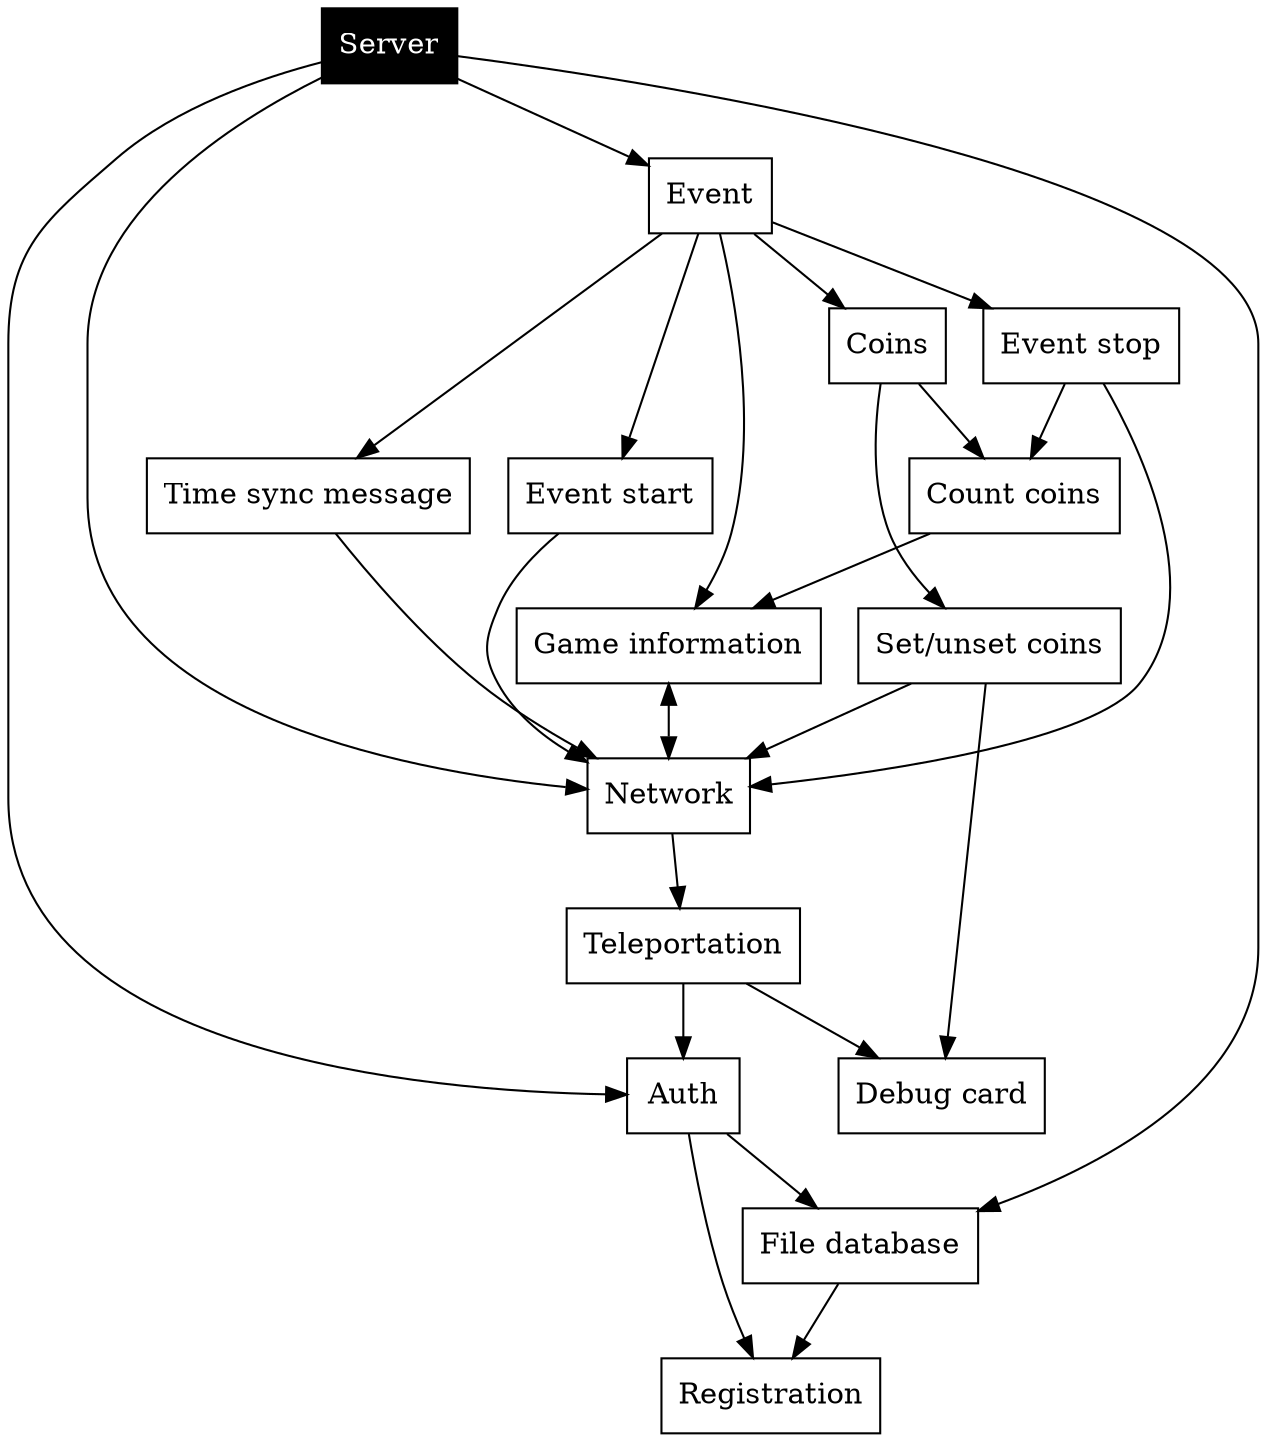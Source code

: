 digraph plan {
    node [shape=box];

    b_server   [label="Server" style=filled fillcolor=black fontcolor=white];
    b_network  [label="Network"];
    b_auth     [label="Auth"];
    b_database [label="File database"];
    b_register [label="Registration"];
    b_teleport [label="Teleportation"];
    b_event    [label="Event"];
    b_coins    [label="Coins"];
    b_count    [label="Count coins"];
    b_info     [label="Game information"];
    b_timeMsg  [label="Time sync message"];
    b_set      [label="Set/unset coins"];
    b_start    [label="Event start"];
    b_end      [label="Event stop"];
    b_debug    [label="Debug card"];

    b_server -> b_auth;
    b_server -> b_database;
    b_auth -> b_register;
    b_auth -> b_database;
    b_database -> b_register;
    b_server -> b_network;
    b_network -> b_teleport;
    b_teleport -> b_auth;
    b_server -> b_event;
    b_event -> b_start;
    b_event -> b_end;
    b_event -> b_info;
    b_event -> b_coins;
    b_event -> b_timeMsg;
    b_coins -> b_set;
    b_coins -> b_count;
    b_count -> b_info;
    b_timeMsg -> b_network;
    b_info -> b_network [dir=both];
    b_start -> b_network;
    b_end -> b_network;
    b_end -> b_count;
    b_set -> b_network;
    b_set -> b_debug;
    b_teleport -> b_debug;
}
